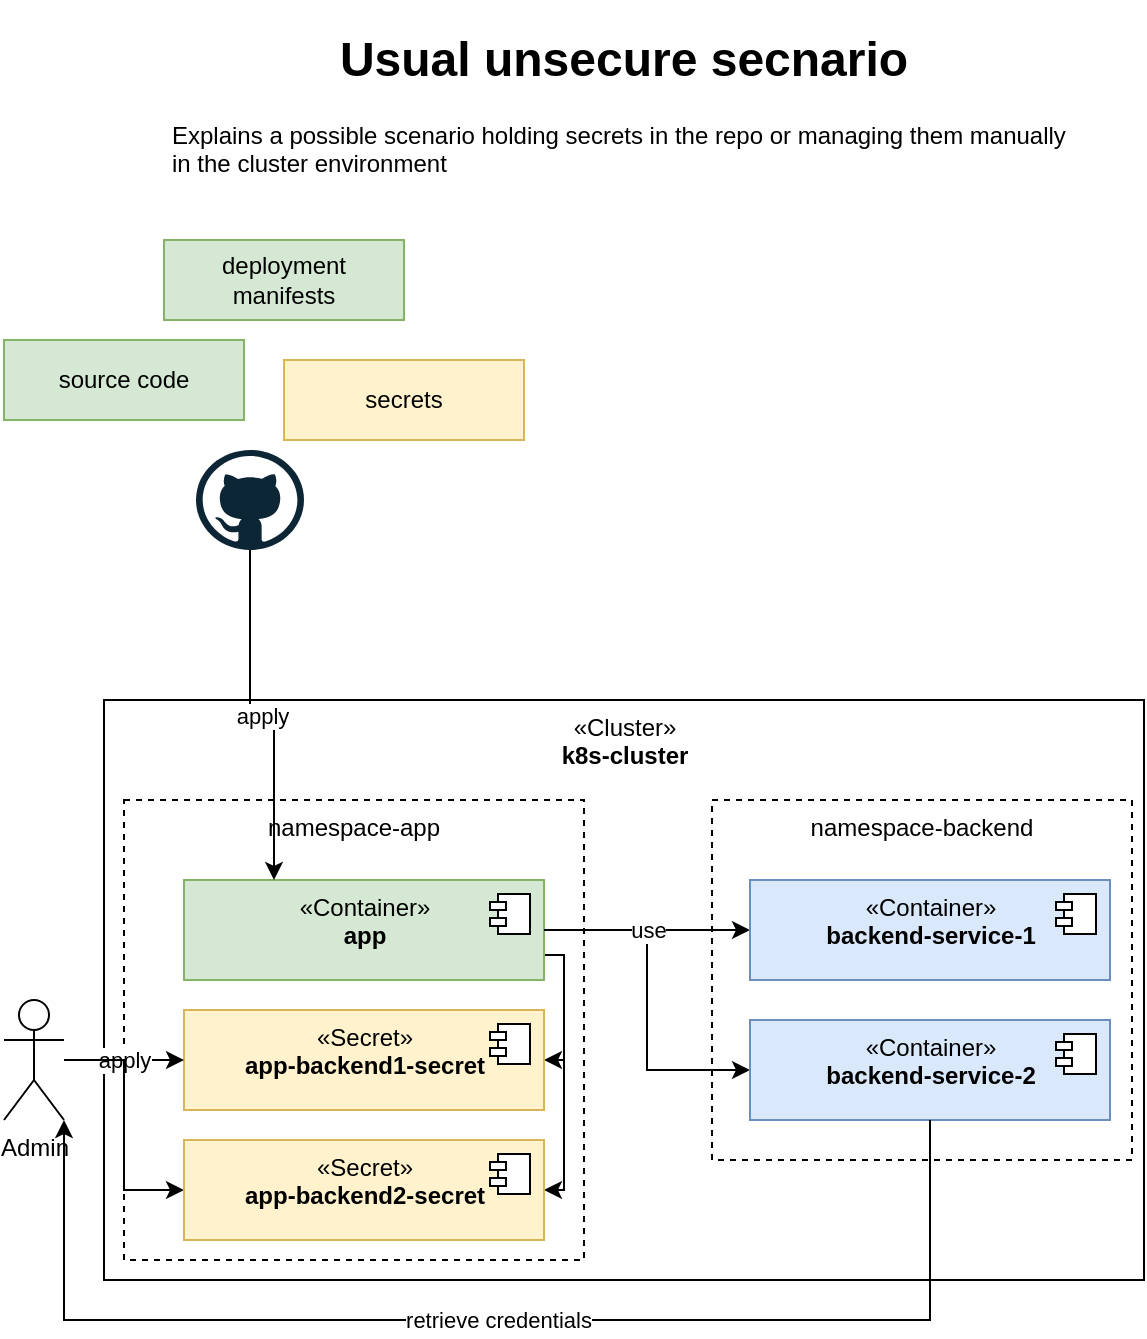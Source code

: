 <mxfile>
    <diagram name="Scenario" id="TrXNVHQcGCQbUCI34hIc">
        <mxGraphModel dx="925" dy="643" grid="1" gridSize="10" guides="1" tooltips="1" connect="1" arrows="1" fold="1" page="1" pageScale="1" pageWidth="827" pageHeight="1169" background="#ffffff" math="0" shadow="0">
            <root>
                <mxCell id="WMJYkIrjrNEHiskqsc-W-0"/>
                <mxCell id="WMJYkIrjrNEHiskqsc-W-1" parent="WMJYkIrjrNEHiskqsc-W-0"/>
                <mxCell id="WMJYkIrjrNEHiskqsc-W-2" value="«Cluster»&lt;br&gt;&lt;b&gt;k8s-cluster&lt;/b&gt;" style="html=1;verticalAlign=top;align=center;" vertex="1" parent="WMJYkIrjrNEHiskqsc-W-1">
                    <mxGeometry x="130" y="440" width="520" height="290" as="geometry"/>
                </mxCell>
                <mxCell id="WMJYkIrjrNEHiskqsc-W-3" value="namespace-backend" style="rounded=0;whiteSpace=wrap;html=1;verticalAlign=top;dashed=1;" vertex="1" parent="WMJYkIrjrNEHiskqsc-W-1">
                    <mxGeometry x="434" y="490" width="210" height="180" as="geometry"/>
                </mxCell>
                <mxCell id="WMJYkIrjrNEHiskqsc-W-4" value="namespace-app" style="rounded=0;whiteSpace=wrap;html=1;verticalAlign=top;dashed=1;" vertex="1" parent="WMJYkIrjrNEHiskqsc-W-1">
                    <mxGeometry x="140" y="490" width="230" height="230" as="geometry"/>
                </mxCell>
                <mxCell id="WMJYkIrjrNEHiskqsc-W-5" style="edgeStyle=orthogonalEdgeStyle;rounded=0;orthogonalLoop=1;jettySize=auto;html=1;entryX=1;entryY=0.5;entryDx=0;entryDy=0;exitX=1;exitY=0.75;exitDx=0;exitDy=0;" edge="1" parent="WMJYkIrjrNEHiskqsc-W-1" source="WMJYkIrjrNEHiskqsc-W-6" target="WMJYkIrjrNEHiskqsc-W-8">
                    <mxGeometry relative="1" as="geometry">
                        <Array as="points">
                            <mxPoint x="360" y="568"/>
                            <mxPoint x="360" y="620"/>
                        </Array>
                    </mxGeometry>
                </mxCell>
                <mxCell id="0EU5mmyib36qL-nKB40D-5" style="edgeStyle=orthogonalEdgeStyle;rounded=0;html=1;entryX=0;entryY=0.5;entryDx=0;entryDy=0;startArrow=none;startFill=0;endArrow=classic;endFill=1;" edge="1" parent="WMJYkIrjrNEHiskqsc-W-1" source="WMJYkIrjrNEHiskqsc-W-6" target="WMJYkIrjrNEHiskqsc-W-16">
                    <mxGeometry relative="1" as="geometry"/>
                </mxCell>
                <mxCell id="0EU5mmyib36qL-nKB40D-9" style="edgeStyle=orthogonalEdgeStyle;rounded=0;html=1;entryX=1;entryY=0.5;entryDx=0;entryDy=0;startArrow=none;startFill=0;endArrow=classic;endFill=1;exitX=1;exitY=0.75;exitDx=0;exitDy=0;" edge="1" parent="WMJYkIrjrNEHiskqsc-W-1" source="WMJYkIrjrNEHiskqsc-W-6" target="0EU5mmyib36qL-nKB40D-6">
                    <mxGeometry relative="1" as="geometry"/>
                </mxCell>
                <mxCell id="WMJYkIrjrNEHiskqsc-W-6" value="«Container»&lt;br&gt;&lt;b&gt;app&lt;/b&gt;" style="html=1;dropTarget=0;align=center;verticalAlign=top;fillColor=#d5e8d4;strokeColor=#82b366;" vertex="1" parent="WMJYkIrjrNEHiskqsc-W-1">
                    <mxGeometry x="170" y="530" width="180" height="50" as="geometry"/>
                </mxCell>
                <mxCell id="WMJYkIrjrNEHiskqsc-W-7" value="" style="shape=module;jettyWidth=8;jettyHeight=4;" vertex="1" parent="WMJYkIrjrNEHiskqsc-W-6">
                    <mxGeometry x="1" width="20" height="20" relative="1" as="geometry">
                        <mxPoint x="-27" y="7" as="offset"/>
                    </mxGeometry>
                </mxCell>
                <mxCell id="WMJYkIrjrNEHiskqsc-W-8" value="«Secret»&lt;br&gt;&lt;b&gt;app-backend1-secret&lt;/b&gt;" style="html=1;dropTarget=0;align=center;verticalAlign=top;fillColor=#fff2cc;strokeColor=#d6b656;" vertex="1" parent="WMJYkIrjrNEHiskqsc-W-1">
                    <mxGeometry x="170" y="595" width="180" height="50" as="geometry"/>
                </mxCell>
                <mxCell id="WMJYkIrjrNEHiskqsc-W-9" value="" style="shape=module;jettyWidth=8;jettyHeight=4;" vertex="1" parent="WMJYkIrjrNEHiskqsc-W-8">
                    <mxGeometry x="1" width="20" height="20" relative="1" as="geometry">
                        <mxPoint x="-27" y="7" as="offset"/>
                    </mxGeometry>
                </mxCell>
                <mxCell id="WMJYkIrjrNEHiskqsc-W-10" value="&lt;h1&gt;Usual unsecure secnario&lt;/h1&gt;&lt;p style=&quot;text-align: left&quot;&gt;Explains a possible scenario holding secrets in the repo or managing them manually in the cluster environment&lt;/p&gt;" style="text;html=1;strokeColor=none;fillColor=none;spacing=5;spacingTop=-20;whiteSpace=wrap;overflow=hidden;rounded=0;align=center;verticalAlign=top;" vertex="1" parent="WMJYkIrjrNEHiskqsc-W-1">
                    <mxGeometry x="160" y="100" width="460" height="90" as="geometry"/>
                </mxCell>
                <mxCell id="WMJYkIrjrNEHiskqsc-W-12" value="use" style="edgeStyle=none;html=1;entryX=1;entryY=0.5;entryDx=0;entryDy=0;startArrow=classic;startFill=1;endArrow=none;endFill=0;" edge="1" parent="WMJYkIrjrNEHiskqsc-W-1" source="WMJYkIrjrNEHiskqsc-W-14" target="WMJYkIrjrNEHiskqsc-W-6">
                    <mxGeometry relative="1" as="geometry"/>
                </mxCell>
                <mxCell id="WMJYkIrjrNEHiskqsc-W-14" value="«Container»&lt;br&gt;&lt;b&gt;backend-service-1&lt;/b&gt;" style="html=1;dropTarget=0;align=center;verticalAlign=top;fillColor=#dae8fc;strokeColor=#6c8ebf;" vertex="1" parent="WMJYkIrjrNEHiskqsc-W-1">
                    <mxGeometry x="453" y="530" width="180" height="50" as="geometry"/>
                </mxCell>
                <mxCell id="WMJYkIrjrNEHiskqsc-W-15" value="" style="shape=module;jettyWidth=8;jettyHeight=4;" vertex="1" parent="WMJYkIrjrNEHiskqsc-W-14">
                    <mxGeometry x="1" width="20" height="20" relative="1" as="geometry">
                        <mxPoint x="-27" y="7" as="offset"/>
                    </mxGeometry>
                </mxCell>
                <mxCell id="WMJYkIrjrNEHiskqsc-W-16" value="«Container»&lt;br&gt;&lt;b&gt;backend-service-2&lt;/b&gt;" style="html=1;dropTarget=0;align=center;verticalAlign=top;fillColor=#dae8fc;strokeColor=#6c8ebf;" vertex="1" parent="WMJYkIrjrNEHiskqsc-W-1">
                    <mxGeometry x="453" y="600" width="180" height="50" as="geometry"/>
                </mxCell>
                <mxCell id="WMJYkIrjrNEHiskqsc-W-17" value="" style="shape=module;jettyWidth=8;jettyHeight=4;" vertex="1" parent="WMJYkIrjrNEHiskqsc-W-16">
                    <mxGeometry x="1" width="20" height="20" relative="1" as="geometry">
                        <mxPoint x="-27" y="7" as="offset"/>
                    </mxGeometry>
                </mxCell>
                <mxCell id="WMJYkIrjrNEHiskqsc-W-18" value="apply" style="edgeStyle=orthogonalEdgeStyle;rounded=0;html=1;entryX=0.25;entryY=0;entryDx=0;entryDy=0;startArrow=none;startFill=0;endArrow=classic;endFill=1;" edge="1" parent="WMJYkIrjrNEHiskqsc-W-1" source="WMJYkIrjrNEHiskqsc-W-19" target="WMJYkIrjrNEHiskqsc-W-6">
                    <mxGeometry relative="1" as="geometry"/>
                </mxCell>
                <mxCell id="WMJYkIrjrNEHiskqsc-W-19" value="" style="dashed=0;outlineConnect=0;html=1;align=center;labelPosition=center;verticalLabelPosition=bottom;verticalAlign=top;shape=mxgraph.weblogos.github" vertex="1" parent="WMJYkIrjrNEHiskqsc-W-1">
                    <mxGeometry x="176" y="315" width="54" height="50" as="geometry"/>
                </mxCell>
                <mxCell id="0EU5mmyib36qL-nKB40D-0" value="source code" style="rounded=0;whiteSpace=wrap;html=1;verticalAlign=middle;fillColor=#d5e8d4;strokeColor=#82b366;" vertex="1" parent="WMJYkIrjrNEHiskqsc-W-1">
                    <mxGeometry x="80" y="260" width="120" height="40" as="geometry"/>
                </mxCell>
                <mxCell id="0EU5mmyib36qL-nKB40D-1" value="deployment &lt;br&gt;manifests" style="rounded=0;whiteSpace=wrap;html=1;verticalAlign=middle;fillColor=#d5e8d4;strokeColor=#82b366;" vertex="1" parent="WMJYkIrjrNEHiskqsc-W-1">
                    <mxGeometry x="160" y="210" width="120" height="40" as="geometry"/>
                </mxCell>
                <mxCell id="0EU5mmyib36qL-nKB40D-2" value="secrets" style="rounded=0;whiteSpace=wrap;html=1;verticalAlign=middle;fillColor=#fff2cc;strokeColor=#d6b656;" vertex="1" parent="WMJYkIrjrNEHiskqsc-W-1">
                    <mxGeometry x="220" y="270" width="120" height="40" as="geometry"/>
                </mxCell>
                <mxCell id="0EU5mmyib36qL-nKB40D-4" value="apply" style="edgeStyle=orthogonalEdgeStyle;rounded=0;html=1;entryX=0;entryY=0.5;entryDx=0;entryDy=0;startArrow=none;startFill=0;endArrow=classic;endFill=1;" edge="1" parent="WMJYkIrjrNEHiskqsc-W-1" source="0EU5mmyib36qL-nKB40D-3" target="WMJYkIrjrNEHiskqsc-W-8">
                    <mxGeometry relative="1" as="geometry"/>
                </mxCell>
                <mxCell id="0EU5mmyib36qL-nKB40D-10" style="edgeStyle=orthogonalEdgeStyle;rounded=0;html=1;entryX=0;entryY=0.5;entryDx=0;entryDy=0;startArrow=none;startFill=0;endArrow=classic;endFill=1;" edge="1" parent="WMJYkIrjrNEHiskqsc-W-1" source="0EU5mmyib36qL-nKB40D-3" target="0EU5mmyib36qL-nKB40D-6">
                    <mxGeometry relative="1" as="geometry"/>
                </mxCell>
                <mxCell id="0EU5mmyib36qL-nKB40D-11" value="retrieve credentials" style="edgeStyle=orthogonalEdgeStyle;rounded=0;html=1;startArrow=classic;startFill=1;endArrow=none;endFill=0;exitX=1;exitY=1;exitDx=0;exitDy=0;exitPerimeter=0;" edge="1" parent="WMJYkIrjrNEHiskqsc-W-1" source="0EU5mmyib36qL-nKB40D-3" target="WMJYkIrjrNEHiskqsc-W-16">
                    <mxGeometry relative="1" as="geometry">
                        <Array as="points">
                            <mxPoint x="110" y="750"/>
                            <mxPoint x="543" y="750"/>
                        </Array>
                    </mxGeometry>
                </mxCell>
                <mxCell id="0EU5mmyib36qL-nKB40D-3" value="Admin" style="shape=umlActor;verticalLabelPosition=bottom;verticalAlign=top;html=1;outlineConnect=0;" vertex="1" parent="WMJYkIrjrNEHiskqsc-W-1">
                    <mxGeometry x="80" y="590" width="30" height="60" as="geometry"/>
                </mxCell>
                <mxCell id="0EU5mmyib36qL-nKB40D-6" value="«Secret»&lt;br&gt;&lt;b&gt;app-backend2-secret&lt;/b&gt;" style="html=1;dropTarget=0;align=center;verticalAlign=top;fillColor=#fff2cc;strokeColor=#d6b656;" vertex="1" parent="WMJYkIrjrNEHiskqsc-W-1">
                    <mxGeometry x="170" y="660" width="180" height="50" as="geometry"/>
                </mxCell>
                <mxCell id="0EU5mmyib36qL-nKB40D-7" value="" style="shape=module;jettyWidth=8;jettyHeight=4;" vertex="1" parent="0EU5mmyib36qL-nKB40D-6">
                    <mxGeometry x="1" width="20" height="20" relative="1" as="geometry">
                        <mxPoint x="-27" y="7" as="offset"/>
                    </mxGeometry>
                </mxCell>
            </root>
        </mxGraphModel>
    </diagram>
    <diagram id="7khRkoJL9ZmB7vp-XEsN" name="SealedSecret">
        <mxGraphModel dx="1078" dy="643" grid="1" gridSize="10" guides="1" tooltips="1" connect="1" arrows="1" fold="1" page="1" pageScale="1" pageWidth="827" pageHeight="1169" background="#ffffff" math="0" shadow="0">
            <root>
                <mxCell id="R1v6rwjzWVg1E_X9t45L-0"/>
                <mxCell id="R1v6rwjzWVg1E_X9t45L-1" parent="R1v6rwjzWVg1E_X9t45L-0"/>
                <mxCell id="Xn1WfLhxcYn05T5Cjff7-0" value="«Cluster»&lt;br&gt;&lt;b&gt;k8s-cluster&lt;/b&gt;" style="html=1;verticalAlign=top;align=center;" vertex="1" parent="R1v6rwjzWVg1E_X9t45L-1">
                    <mxGeometry x="130" y="440" width="520" height="240" as="geometry"/>
                </mxCell>
                <mxCell id="g2TOia-gIYeZ0F2eE6p9-6" value="kube-system" style="rounded=0;whiteSpace=wrap;html=1;verticalAlign=top;dashed=1;" vertex="1" parent="R1v6rwjzWVg1E_X9t45L-1">
                    <mxGeometry x="434" y="490" width="210" height="180" as="geometry"/>
                </mxCell>
                <mxCell id="g2TOia-gIYeZ0F2eE6p9-5" value="namespace-app" style="rounded=0;whiteSpace=wrap;html=1;verticalAlign=top;dashed=1;" vertex="1" parent="R1v6rwjzWVg1E_X9t45L-1">
                    <mxGeometry x="140" y="490" width="210" height="180" as="geometry"/>
                </mxCell>
                <mxCell id="Xn1WfLhxcYn05T5Cjff7-1" style="edgeStyle=orthogonalEdgeStyle;rounded=0;orthogonalLoop=1;jettySize=auto;html=1;entryX=0.5;entryY=0;entryDx=0;entryDy=0;" edge="1" parent="R1v6rwjzWVg1E_X9t45L-1" source="Xn1WfLhxcYn05T5Cjff7-4" target="Xn1WfLhxcYn05T5Cjff7-6">
                    <mxGeometry relative="1" as="geometry"/>
                </mxCell>
                <mxCell id="Xn1WfLhxcYn05T5Cjff7-4" value="«SealedSecrets»&lt;br&gt;&lt;b&gt;app-secret&lt;/b&gt;" style="html=1;dropTarget=0;align=center;verticalAlign=top;fillColor=#d5e8d4;strokeColor=#82b366;" vertex="1" parent="R1v6rwjzWVg1E_X9t45L-1">
                    <mxGeometry x="149" y="530" width="180" height="50" as="geometry"/>
                </mxCell>
                <mxCell id="Xn1WfLhxcYn05T5Cjff7-5" value="" style="shape=module;jettyWidth=8;jettyHeight=4;" vertex="1" parent="Xn1WfLhxcYn05T5Cjff7-4">
                    <mxGeometry x="1" width="20" height="20" relative="1" as="geometry">
                        <mxPoint x="-27" y="7" as="offset"/>
                    </mxGeometry>
                </mxCell>
                <mxCell id="Xn1WfLhxcYn05T5Cjff7-6" value="«Secret»&lt;br&gt;&lt;b&gt;app-secret&lt;/b&gt;" style="html=1;dropTarget=0;align=center;verticalAlign=top;fillColor=#fff2cc;strokeColor=#d6b656;" vertex="1" parent="R1v6rwjzWVg1E_X9t45L-1">
                    <mxGeometry x="149" y="600" width="180" height="50" as="geometry"/>
                </mxCell>
                <mxCell id="Xn1WfLhxcYn05T5Cjff7-7" value="" style="shape=module;jettyWidth=8;jettyHeight=4;" vertex="1" parent="Xn1WfLhxcYn05T5Cjff7-6">
                    <mxGeometry x="1" width="20" height="20" relative="1" as="geometry">
                        <mxPoint x="-27" y="7" as="offset"/>
                    </mxGeometry>
                </mxCell>
                <mxCell id="Xn1WfLhxcYn05T5Cjff7-11" value="&lt;h1&gt;Bitnami SealedSecrets View&lt;/h1&gt;&lt;p style=&quot;text-align: left&quot;&gt;Explains the main components and interaction flow of SealedSecrets in a Kubernetes cluster&lt;/p&gt;" style="text;html=1;strokeColor=none;fillColor=none;spacing=5;spacingTop=-20;whiteSpace=wrap;overflow=hidden;rounded=0;align=center;verticalAlign=top;" vertex="1" parent="R1v6rwjzWVg1E_X9t45L-1">
                    <mxGeometry x="160" y="100" width="460" height="90" as="geometry"/>
                </mxCell>
                <mxCell id="g2TOia-gIYeZ0F2eE6p9-2" value="" style="edgeStyle=none;html=1;" edge="1" parent="R1v6rwjzWVg1E_X9t45L-1" source="Xn1WfLhxcYn05T5Cjff7-12" target="g2TOia-gIYeZ0F2eE6p9-0">
                    <mxGeometry relative="1" as="geometry"/>
                </mxCell>
                <mxCell id="g2TOia-gIYeZ0F2eE6p9-3" value="4. watch" style="edgeStyle=none;html=1;entryX=1;entryY=0.5;entryDx=0;entryDy=0;" edge="1" parent="R1v6rwjzWVg1E_X9t45L-1" source="Xn1WfLhxcYn05T5Cjff7-12" target="Xn1WfLhxcYn05T5Cjff7-4">
                    <mxGeometry relative="1" as="geometry"/>
                </mxCell>
                <mxCell id="g2TOia-gIYeZ0F2eE6p9-4" value="5. decrypt &amp;amp; create" style="edgeStyle=orthogonalEdgeStyle;html=1;entryX=1;entryY=0.5;entryDx=0;entryDy=0;rounded=0;exitX=0;exitY=0.75;exitDx=0;exitDy=0;" edge="1" parent="R1v6rwjzWVg1E_X9t45L-1" source="Xn1WfLhxcYn05T5Cjff7-12" target="Xn1WfLhxcYn05T5Cjff7-6">
                    <mxGeometry relative="1" as="geometry"/>
                </mxCell>
                <mxCell id="Xn1WfLhxcYn05T5Cjff7-12" value="«Container»&lt;br&gt;&lt;b&gt;sealedsecrets-controller&lt;/b&gt;" style="html=1;dropTarget=0;align=center;verticalAlign=top;fillColor=#dae8fc;strokeColor=#6c8ebf;" vertex="1" parent="R1v6rwjzWVg1E_X9t45L-1">
                    <mxGeometry x="453" y="530" width="180" height="50" as="geometry"/>
                </mxCell>
                <mxCell id="Xn1WfLhxcYn05T5Cjff7-13" value="" style="shape=module;jettyWidth=8;jettyHeight=4;" vertex="1" parent="Xn1WfLhxcYn05T5Cjff7-12">
                    <mxGeometry x="1" width="20" height="20" relative="1" as="geometry">
                        <mxPoint x="-27" y="7" as="offset"/>
                    </mxGeometry>
                </mxCell>
                <mxCell id="g2TOia-gIYeZ0F2eE6p9-0" value="«Secret»&lt;br&gt;&lt;b&gt;sealedsecrets-keys&lt;/b&gt;" style="html=1;dropTarget=0;align=center;verticalAlign=top;fillColor=#dae8fc;strokeColor=#6c8ebf;" vertex="1" parent="R1v6rwjzWVg1E_X9t45L-1">
                    <mxGeometry x="453" y="600" width="180" height="50" as="geometry"/>
                </mxCell>
                <mxCell id="g2TOia-gIYeZ0F2eE6p9-1" value="" style="shape=module;jettyWidth=8;jettyHeight=4;" vertex="1" parent="g2TOia-gIYeZ0F2eE6p9-0">
                    <mxGeometry x="1" width="20" height="20" relative="1" as="geometry">
                        <mxPoint x="-27" y="7" as="offset"/>
                    </mxGeometry>
                </mxCell>
                <mxCell id="g2TOia-gIYeZ0F2eE6p9-8" value="3. apply" style="edgeStyle=orthogonalEdgeStyle;rounded=0;html=1;entryX=0.25;entryY=0;entryDx=0;entryDy=0;startArrow=none;startFill=0;endArrow=classic;endFill=1;" edge="1" parent="R1v6rwjzWVg1E_X9t45L-1" source="g2TOia-gIYeZ0F2eE6p9-7" target="Xn1WfLhxcYn05T5Cjff7-4">
                    <mxGeometry relative="1" as="geometry"/>
                </mxCell>
                <mxCell id="g2TOia-gIYeZ0F2eE6p9-7" value="" style="dashed=0;outlineConnect=0;html=1;align=center;labelPosition=center;verticalLabelPosition=bottom;verticalAlign=top;shape=mxgraph.weblogos.github" vertex="1" parent="R1v6rwjzWVg1E_X9t45L-1">
                    <mxGeometry x="170" y="270" width="54" height="50" as="geometry"/>
                </mxCell>
                <mxCell id="g2TOia-gIYeZ0F2eE6p9-12" value="1. create &amp;amp; encrypt" style="edgeStyle=orthogonalEdgeStyle;rounded=0;html=1;entryX=0.25;entryY=0;entryDx=0;entryDy=0;startArrow=none;startFill=0;endArrow=classic;endFill=1;exitX=0.75;exitY=1;exitDx=0;exitDy=0;" edge="1" parent="R1v6rwjzWVg1E_X9t45L-1" source="g2TOia-gIYeZ0F2eE6p9-10" target="Xn1WfLhxcYn05T5Cjff7-12">
                    <mxGeometry relative="1" as="geometry"/>
                </mxCell>
                <mxCell id="g2TOia-gIYeZ0F2eE6p9-13" value="2. store" style="edgeStyle=orthogonalEdgeStyle;rounded=0;html=1;startArrow=none;startFill=0;endArrow=classic;endFill=1;" edge="1" parent="R1v6rwjzWVg1E_X9t45L-1" source="g2TOia-gIYeZ0F2eE6p9-10" target="g2TOia-gIYeZ0F2eE6p9-7">
                    <mxGeometry relative="1" as="geometry"/>
                </mxCell>
                <mxCell id="g2TOia-gIYeZ0F2eE6p9-10" value="«SealedSecrets»&lt;br&gt;&lt;b&gt;app-secret&lt;/b&gt;" style="html=1;dropTarget=0;align=center;verticalAlign=top;fillColor=#d5e8d4;strokeColor=#82b366;" vertex="1" parent="R1v6rwjzWVg1E_X9t45L-1">
                    <mxGeometry x="363" y="280" width="180" height="50" as="geometry"/>
                </mxCell>
                <mxCell id="g2TOia-gIYeZ0F2eE6p9-11" value="" style="shape=module;jettyWidth=8;jettyHeight=4;" vertex="1" parent="g2TOia-gIYeZ0F2eE6p9-10">
                    <mxGeometry x="1" width="20" height="20" relative="1" as="geometry">
                        <mxPoint x="-27" y="7" as="offset"/>
                    </mxGeometry>
                </mxCell>
            </root>
        </mxGraphModel>
    </diagram>
    <diagram id="l8MvcHWF-zqDhp3z0RwE" name="IBM_Secrets_Manager">
        <mxGraphModel dx="1078" dy="643" grid="1" gridSize="10" guides="1" tooltips="1" connect="1" arrows="1" fold="1" page="1" pageScale="1" pageWidth="827" pageHeight="1169" background="#ffffff" math="0" shadow="0">
            <root>
                <mxCell id="VWz3pjbutTLdUSyYRqbr-0"/>
                <mxCell id="VWz3pjbutTLdUSyYRqbr-1" parent="VWz3pjbutTLdUSyYRqbr-0"/>
                <mxCell id="ba0VEkGqpyLUnAD_H8NB-0" value="«Cluster»&lt;br&gt;&lt;b&gt;k8s-cluster&lt;/b&gt;" style="html=1;verticalAlign=top;align=center;" parent="VWz3pjbutTLdUSyYRqbr-1" vertex="1">
                    <mxGeometry x="130" y="440" width="490" height="240" as="geometry"/>
                </mxCell>
                <mxCell id="92RGoLxL6lh5Ix3lvKFG-4" style="edgeStyle=orthogonalEdgeStyle;rounded=0;orthogonalLoop=1;jettySize=auto;html=1;" parent="VWz3pjbutTLdUSyYRqbr-1" source="ba0VEkGqpyLUnAD_H8NB-7" target="92RGoLxL6lh5Ix3lvKFG-0" edge="1">
                    <mxGeometry relative="1" as="geometry"/>
                </mxCell>
                <mxCell id="ba0VEkGqpyLUnAD_H8NB-7" value="«ExternalSecret»&lt;br&gt;&lt;b&gt;secret-manifest&lt;/b&gt;" style="html=1;dropTarget=0;align=center;verticalAlign=top;fillColor=#f5f5f5;strokeColor=#666666;fontColor=#333333;" parent="VWz3pjbutTLdUSyYRqbr-1" vertex="1">
                    <mxGeometry x="150" y="610" width="180" height="50" as="geometry"/>
                </mxCell>
                <mxCell id="ba0VEkGqpyLUnAD_H8NB-8" value="" style="shape=module;jettyWidth=8;jettyHeight=4;" parent="ba0VEkGqpyLUnAD_H8NB-7" vertex="1">
                    <mxGeometry x="1" width="20" height="20" relative="1" as="geometry">
                        <mxPoint x="-27" y="7" as="offset"/>
                    </mxGeometry>
                </mxCell>
                <mxCell id="ba0VEkGqpyLUnAD_H8NB-16" value="«Service»&lt;br&gt;&lt;b&gt;ibm-secrets-manager&lt;/b&gt;" style="html=1;verticalAlign=top;align=center;fillColor=#f5f5f5;strokeColor=#666666;fontColor=#333333;" parent="VWz3pjbutTLdUSyYRqbr-1" vertex="1">
                    <mxGeometry x="130" y="225" width="490" height="60" as="geometry"/>
                </mxCell>
                <mxCell id="ba0VEkGqpyLUnAD_H8NB-19" value="&lt;h1&gt;IBM Secrets Manager with plugin&lt;/h1&gt;&lt;p style=&quot;text-align: left&quot;&gt;Explains the main components and interaction flow of IBM Secrets Manager with the kubernetes-external-secrets plugin to retrieve and expose secrets&lt;/p&gt;" style="text;html=1;strokeColor=none;fillColor=none;spacing=5;spacingTop=-20;whiteSpace=wrap;overflow=hidden;rounded=0;align=center;verticalAlign=top;" parent="VWz3pjbutTLdUSyYRqbr-1" vertex="1">
                    <mxGeometry x="160" y="100" width="460" height="90" as="geometry"/>
                </mxCell>
                <mxCell id="92RGoLxL6lh5Ix3lvKFG-0" value="«Container»&lt;br&gt;&lt;b&gt;master api&lt;/b&gt;" style="html=1;dropTarget=0;align=center;verticalAlign=top;fillColor=#dae8fc;strokeColor=#6c8ebf;" parent="VWz3pjbutTLdUSyYRqbr-1" vertex="1">
                    <mxGeometry x="417" y="610" width="180" height="50" as="geometry"/>
                </mxCell>
                <mxCell id="92RGoLxL6lh5Ix3lvKFG-1" value="" style="shape=module;jettyWidth=8;jettyHeight=4;" parent="92RGoLxL6lh5Ix3lvKFG-0" vertex="1">
                    <mxGeometry x="1" width="20" height="20" relative="1" as="geometry">
                        <mxPoint x="-27" y="7" as="offset"/>
                    </mxGeometry>
                </mxCell>
                <mxCell id="92RGoLxL6lh5Ix3lvKFG-5" value="1. Retrieve ExternalSecret objects" style="edgeStyle=orthogonalEdgeStyle;rounded=0;orthogonalLoop=1;jettySize=auto;html=1;entryX=0.5;entryY=0;entryDx=0;entryDy=0;" parent="VWz3pjbutTLdUSyYRqbr-1" source="92RGoLxL6lh5Ix3lvKFG-2" target="92RGoLxL6lh5Ix3lvKFG-0" edge="1">
                    <mxGeometry relative="1" as="geometry"/>
                </mxCell>
                <mxCell id="92RGoLxL6lh5Ix3lvKFG-7" value="2. Fetch Secret (guid, API Key)" style="edgeStyle=orthogonalEdgeStyle;rounded=0;orthogonalLoop=1;jettySize=auto;html=1;" parent="VWz3pjbutTLdUSyYRqbr-1" edge="1">
                    <mxGeometry relative="1" as="geometry">
                        <mxPoint x="507" y="488" as="sourcePoint"/>
                        <mxPoint x="507" y="285" as="targetPoint"/>
                    </mxGeometry>
                </mxCell>
                <mxCell id="92RGoLxL6lh5Ix3lvKFG-10" value="3. Generate /&amp;nbsp;&lt;br&gt;Update" style="edgeStyle=orthogonalEdgeStyle;rounded=0;orthogonalLoop=1;jettySize=auto;html=1;" parent="VWz3pjbutTLdUSyYRqbr-1" source="92RGoLxL6lh5Ix3lvKFG-2" target="92RGoLxL6lh5Ix3lvKFG-8" edge="1">
                    <mxGeometry relative="1" as="geometry"/>
                </mxCell>
                <mxCell id="92RGoLxL6lh5Ix3lvKFG-2" value="«Container»&lt;br&gt;&lt;b style=&quot;color: rgb(51 , 51 , 51)&quot;&gt;kubernetes-external-secret&lt;/b&gt;" style="html=1;dropTarget=0;align=center;verticalAlign=top;fillColor=#dae8fc;strokeColor=#6c8ebf;" parent="VWz3pjbutTLdUSyYRqbr-1" vertex="1">
                    <mxGeometry x="417" y="490" width="180" height="50" as="geometry"/>
                </mxCell>
                <mxCell id="92RGoLxL6lh5Ix3lvKFG-3" value="" style="shape=module;jettyWidth=8;jettyHeight=4;" parent="92RGoLxL6lh5Ix3lvKFG-2" vertex="1">
                    <mxGeometry x="1" width="20" height="20" relative="1" as="geometry">
                        <mxPoint x="-27" y="7" as="offset"/>
                    </mxGeometry>
                </mxCell>
                <mxCell id="92RGoLxL6lh5Ix3lvKFG-8" value="«Secret»&lt;br&gt;&lt;b&gt;secret-manifest&lt;/b&gt;" style="html=1;dropTarget=0;align=center;verticalAlign=top;fillColor=#f5f5f5;strokeColor=#666666;fontColor=#333333;" parent="VWz3pjbutTLdUSyYRqbr-1" vertex="1">
                    <mxGeometry x="150" y="490" width="180" height="50" as="geometry"/>
                </mxCell>
                <mxCell id="92RGoLxL6lh5Ix3lvKFG-9" value="" style="shape=module;jettyWidth=8;jettyHeight=4;" parent="92RGoLxL6lh5Ix3lvKFG-8" vertex="1">
                    <mxGeometry x="1" width="20" height="20" relative="1" as="geometry">
                        <mxPoint x="-27" y="7" as="offset"/>
                    </mxGeometry>
                </mxCell>
            </root>
        </mxGraphModel>
    </diagram>
    <diagram name="Vault_General" id="oyHYcFFsuQnOf3PUUVnq">
        <mxGraphModel dx="1078" dy="643" grid="1" gridSize="10" guides="1" tooltips="1" connect="1" arrows="1" fold="1" page="1" pageScale="1" pageWidth="827" pageHeight="1169" background="#ffffff" math="0" shadow="0">
            <root>
                <mxCell id="iv0tSl8CeNdC8rWq6K2e-0"/>
                <mxCell id="iv0tSl8CeNdC8rWq6K2e-1" parent="iv0tSl8CeNdC8rWq6K2e-0"/>
                <mxCell id="iv0tSl8CeNdC8rWq6K2e-2" value="«POD»&lt;br&gt;&lt;b&gt;Custom App&lt;/b&gt;" style="html=1;verticalAlign=top;align=center;" parent="iv0tSl8CeNdC8rWq6K2e-1" vertex="1">
                    <mxGeometry x="130" y="440" width="250" height="240" as="geometry"/>
                </mxCell>
                <mxCell id="iv0tSl8CeNdC8rWq6K2e-3" style="edgeStyle=orthogonalEdgeStyle;rounded=0;orthogonalLoop=1;jettySize=auto;html=1;entryX=0.5;entryY=0;entryDx=0;entryDy=0;" parent="iv0tSl8CeNdC8rWq6K2e-1" source="iv0tSl8CeNdC8rWq6K2e-4" target="iv0tSl8CeNdC8rWq6K2e-16" edge="1">
                    <mxGeometry relative="1" as="geometry"/>
                </mxCell>
                <mxCell id="iv0tSl8CeNdC8rWq6K2e-22" value="1. auth with &lt;br&gt;service-account &lt;br&gt;token (jwt)" style="edgeStyle=orthogonalEdgeStyle;rounded=0;orthogonalLoop=1;jettySize=auto;html=1;exitX=0.25;exitY=0;exitDx=0;exitDy=0;entryX=0.142;entryY=1.017;entryDx=0;entryDy=0;entryPerimeter=0;" parent="iv0tSl8CeNdC8rWq6K2e-1" source="iv0tSl8CeNdC8rWq6K2e-4" target="iv0tSl8CeNdC8rWq6K2e-18" edge="1">
                    <mxGeometry relative="1" as="geometry">
                        <mxPoint x="205" y="370" as="targetPoint"/>
                    </mxGeometry>
                </mxCell>
                <mxCell id="iv0tSl8CeNdC8rWq6K2e-27" value="retrieve secret &lt;br&gt;with scoped token" style="edgeStyle=orthogonalEdgeStyle;rounded=0;orthogonalLoop=1;jettySize=auto;html=1;entryX=0.523;entryY=1.033;entryDx=0;entryDy=0;entryPerimeter=0;" parent="iv0tSl8CeNdC8rWq6K2e-1" source="iv0tSl8CeNdC8rWq6K2e-4" target="iv0tSl8CeNdC8rWq6K2e-18" edge="1">
                    <mxGeometry relative="1" as="geometry">
                        <Array as="points">
                            <mxPoint x="402" y="555"/>
                        </Array>
                    </mxGeometry>
                </mxCell>
                <mxCell id="iv0tSl8CeNdC8rWq6K2e-4" value="«Container»&lt;br&gt;&lt;b&gt;App&lt;/b&gt;" style="html=1;dropTarget=0;align=center;verticalAlign=top;fillColor=#d5e8d4;strokeColor=#82b366;" parent="iv0tSl8CeNdC8rWq6K2e-1" vertex="1">
                    <mxGeometry x="160" y="530" width="180" height="50" as="geometry"/>
                </mxCell>
                <mxCell id="iv0tSl8CeNdC8rWq6K2e-5" value="" style="shape=module;jettyWidth=8;jettyHeight=4;" parent="iv0tSl8CeNdC8rWq6K2e-4" vertex="1">
                    <mxGeometry x="1" width="20" height="20" relative="1" as="geometry">
                        <mxPoint x="-27" y="7" as="offset"/>
                    </mxGeometry>
                </mxCell>
                <mxCell id="iv0tSl8CeNdC8rWq6K2e-16" value="«Volume»&lt;br&gt;&lt;b&gt;service-account token&lt;/b&gt;" style="html=1;dropTarget=0;align=center;verticalAlign=top;fillColor=#fff2cc;strokeColor=#d6b656;" parent="iv0tSl8CeNdC8rWq6K2e-1" vertex="1">
                    <mxGeometry x="160" y="590" width="180" height="50" as="geometry"/>
                </mxCell>
                <mxCell id="iv0tSl8CeNdC8rWq6K2e-17" value="" style="shape=module;jettyWidth=8;jettyHeight=4;" parent="iv0tSl8CeNdC8rWq6K2e-16" vertex="1">
                    <mxGeometry x="1" width="20" height="20" relative="1" as="geometry">
                        <mxPoint x="-27" y="7" as="offset"/>
                    </mxGeometry>
                </mxCell>
                <mxCell id="iv0tSl8CeNdC8rWq6K2e-25" value="2. verify token" style="edgeStyle=orthogonalEdgeStyle;rounded=0;orthogonalLoop=1;jettySize=auto;html=1;entryX=0.25;entryY=0;entryDx=0;entryDy=0;" parent="iv0tSl8CeNdC8rWq6K2e-1" source="iv0tSl8CeNdC8rWq6K2e-18" target="iv0tSl8CeNdC8rWq6K2e-23" edge="1">
                    <mxGeometry relative="1" as="geometry">
                        <Array as="points">
                            <mxPoint x="485" y="360"/>
                            <mxPoint x="485" y="360"/>
                        </Array>
                    </mxGeometry>
                </mxCell>
                <mxCell id="iv0tSl8CeNdC8rWq6K2e-26" value="3. scoped token" style="edgeStyle=orthogonalEdgeStyle;rounded=0;orthogonalLoop=1;jettySize=auto;html=1;entryX=0.75;entryY=0;entryDx=0;entryDy=0;" parent="iv0tSl8CeNdC8rWq6K2e-1" source="iv0tSl8CeNdC8rWq6K2e-18" target="iv0tSl8CeNdC8rWq6K2e-4" edge="1">
                    <mxGeometry relative="1" as="geometry">
                        <Array as="points">
                            <mxPoint x="295" y="360"/>
                            <mxPoint x="295" y="360"/>
                        </Array>
                    </mxGeometry>
                </mxCell>
                <mxCell id="iv0tSl8CeNdC8rWq6K2e-18" value="«Service»&lt;br&gt;&lt;b&gt;vault&lt;/b&gt;" style="html=1;verticalAlign=top;align=center;fillColor=#f5f5f5;strokeColor=#666666;fontColor=#333333;" parent="iv0tSl8CeNdC8rWq6K2e-1" vertex="1">
                    <mxGeometry x="130" y="230" width="520" height="60" as="geometry"/>
                </mxCell>
                <mxCell id="iv0tSl8CeNdC8rWq6K2e-21" value="&lt;h1&gt;Vault General View&lt;/h1&gt;&lt;p style=&quot;text-align: left&quot;&gt;Explains the main components and interaction flow of Vault in a Kubernetes cluster&lt;/p&gt;" style="text;html=1;strokeColor=none;fillColor=none;spacing=5;spacingTop=-20;whiteSpace=wrap;overflow=hidden;rounded=0;align=center;verticalAlign=top;" parent="iv0tSl8CeNdC8rWq6K2e-1" vertex="1">
                    <mxGeometry x="160" y="100" width="460" height="90" as="geometry"/>
                </mxCell>
                <mxCell id="iv0tSl8CeNdC8rWq6K2e-23" value="«Container»&lt;br&gt;&lt;b&gt;master api&lt;/b&gt;" style="html=1;dropTarget=0;align=center;verticalAlign=top;fillColor=#dae8fc;strokeColor=#6c8ebf;" parent="iv0tSl8CeNdC8rWq6K2e-1" vertex="1">
                    <mxGeometry x="440" y="530" width="180" height="50" as="geometry"/>
                </mxCell>
                <mxCell id="iv0tSl8CeNdC8rWq6K2e-24" value="" style="shape=module;jettyWidth=8;jettyHeight=4;" parent="iv0tSl8CeNdC8rWq6K2e-23" vertex="1">
                    <mxGeometry x="1" width="20" height="20" relative="1" as="geometry">
                        <mxPoint x="-27" y="7" as="offset"/>
                    </mxGeometry>
                </mxCell>
            </root>
        </mxGraphModel>
    </diagram>
    <diagram id="lCJDRy62HYSXFKEokKjM" name="Vault_AgentInjector">
        <mxGraphModel dx="1078" dy="643" grid="1" gridSize="10" guides="1" tooltips="1" connect="1" arrows="1" fold="1" page="1" pageScale="1" pageWidth="827" pageHeight="1169" background="#ffffff" math="0" shadow="0">
            <root>
                <mxCell id="0"/>
                <mxCell id="1" parent="0"/>
                <mxCell id="4" value="«POD»&lt;br&gt;&lt;b&gt;Custom App&lt;/b&gt;" style="html=1;verticalAlign=top;align=center;" parent="1" vertex="1">
                    <mxGeometry x="130" y="440" width="520" height="240" as="geometry"/>
                </mxCell>
                <mxCell id="N0Js5gTmuX_NDnHqY6kn-25" style="edgeStyle=orthogonalEdgeStyle;rounded=0;orthogonalLoop=1;jettySize=auto;html=1;entryX=0.5;entryY=0;entryDx=0;entryDy=0;" parent="1" source="7" target="15" edge="1">
                    <mxGeometry relative="1" as="geometry"/>
                </mxCell>
                <mxCell id="7" value="«Container»&lt;br&gt;&lt;b&gt;App&lt;/b&gt;" style="html=1;dropTarget=0;align=center;verticalAlign=top;fillColor=#d5e8d4;strokeColor=#82b366;" parent="1" vertex="1">
                    <mxGeometry x="160" y="530" width="180" height="50" as="geometry"/>
                </mxCell>
                <mxCell id="8" value="" style="shape=module;jettyWidth=8;jettyHeight=4;" parent="7" vertex="1">
                    <mxGeometry x="1" width="20" height="20" relative="1" as="geometry">
                        <mxPoint x="-27" y="7" as="offset"/>
                    </mxGeometry>
                </mxCell>
                <mxCell id="18" value="" style="edgeStyle=orthogonalEdgeStyle;rounded=0;orthogonalLoop=1;jettySize=auto;html=1;entryX=0.635;entryY=1.05;entryDx=0;entryDy=0;entryPerimeter=0;" parent="1" source="10" target="17" edge="1">
                    <mxGeometry relative="1" as="geometry"/>
                </mxCell>
                <mxCell id="19" value="3. store" style="edgeStyle=orthogonalEdgeStyle;rounded=0;orthogonalLoop=1;jettySize=auto;html=1;entryX=1;entryY=0.5;entryDx=0;entryDy=0;" parent="1" source="10" target="15" edge="1">
                    <mxGeometry relative="1" as="geometry"/>
                </mxCell>
                <mxCell id="10" value="«InitContainer»&lt;br&gt;&lt;b&gt;vault-agent&lt;/b&gt;" style="html=1;dropTarget=0;align=center;verticalAlign=top;fillColor=#f5f5f5;strokeColor=#666666;fontColor=#333333;" parent="1" vertex="1">
                    <mxGeometry x="430" y="530" width="180" height="50" as="geometry"/>
                </mxCell>
                <mxCell id="11" value="" style="shape=module;jettyWidth=8;jettyHeight=4;" parent="10" vertex="1">
                    <mxGeometry x="1" width="20" height="20" relative="1" as="geometry">
                        <mxPoint x="-27" y="7" as="offset"/>
                    </mxGeometry>
                </mxCell>
                <mxCell id="21" style="edgeStyle=orthogonalEdgeStyle;rounded=0;orthogonalLoop=1;jettySize=auto;html=1;dashed=1;" parent="1" source="12" edge="1">
                    <mxGeometry relative="1" as="geometry">
                        <mxPoint x="340" y="615" as="targetPoint"/>
                    </mxGeometry>
                </mxCell>
                <mxCell id="22" value="" style="edgeStyle=orthogonalEdgeStyle;rounded=0;orthogonalLoop=1;jettySize=auto;html=1;entryX=0.96;entryY=1;entryDx=0;entryDy=0;entryPerimeter=0;dashed=1;" parent="1" source="12" target="17" edge="1">
                    <mxGeometry relative="1" as="geometry">
                        <Array as="points">
                            <mxPoint x="629" y="615"/>
                        </Array>
                    </mxGeometry>
                </mxCell>
                <mxCell id="12" value="«SidecarContainer»&lt;br&gt;&lt;b&gt;vault-agent&lt;/b&gt;" style="html=1;dropTarget=0;align=center;verticalAlign=top;fillColor=#f5f5f5;strokeColor=#666666;fontColor=#333333;" parent="1" vertex="1">
                    <mxGeometry x="430" y="590" width="180" height="50" as="geometry"/>
                </mxCell>
                <mxCell id="13" value="" style="shape=module;jettyWidth=8;jettyHeight=4;" parent="12" vertex="1">
                    <mxGeometry x="1" width="20" height="20" relative="1" as="geometry">
                        <mxPoint x="-27" y="7" as="offset"/>
                    </mxGeometry>
                </mxCell>
                <mxCell id="20" value="0. enhance deployment with init/sidecar" style="edgeStyle=orthogonalEdgeStyle;rounded=0;orthogonalLoop=1;jettySize=auto;html=1;entryX=0.75;entryY=0;entryDx=0;entryDy=0;" parent="1" source="14" target="7" edge="1">
                    <mxGeometry relative="1" as="geometry">
                        <Array as="points">
                            <mxPoint x="295" y="490"/>
                        </Array>
                    </mxGeometry>
                </mxCell>
                <mxCell id="14" value="«POD»&lt;br&gt;&lt;b&gt;vault-agent-injector&lt;/b&gt;" style="html=1;verticalAlign=top;align=center;fillColor=#f5f5f5;strokeColor=#666666;fontColor=#333333;" parent="1" vertex="1">
                    <mxGeometry x="680" y="440" width="130" height="240" as="geometry"/>
                </mxCell>
                <mxCell id="15" value="«InMemory Volume»&lt;br&gt;&lt;b&gt;/vault/secrets/*&lt;/b&gt;" style="html=1;dropTarget=0;align=center;verticalAlign=top;fillColor=#fff2cc;strokeColor=#d6b656;" parent="1" vertex="1">
                    <mxGeometry x="160" y="590" width="180" height="50" as="geometry"/>
                </mxCell>
                <mxCell id="16" value="" style="shape=module;jettyWidth=8;jettyHeight=4;" parent="15" vertex="1">
                    <mxGeometry x="1" width="20" height="20" relative="1" as="geometry">
                        <mxPoint x="-27" y="7" as="offset"/>
                    </mxGeometry>
                </mxCell>
                <mxCell id="17" value="«Service»&lt;br&gt;&lt;b&gt;vault&lt;/b&gt;" style="html=1;verticalAlign=top;align=center;fillColor=#f5f5f5;strokeColor=#666666;fontColor=#333333;" parent="1" vertex="1">
                    <mxGeometry x="130" y="230" width="520" height="60" as="geometry"/>
                </mxCell>
                <mxCell id="23" value="&lt;div&gt;&lt;span&gt;&lt;font style=&quot;font-size: 11px&quot;&gt;handles dyn. secrets on-demand&lt;/font&gt;&lt;/span&gt;&lt;/div&gt;" style="text;html=1;strokeColor=none;fillColor=none;align=center;verticalAlign=middle;whiteSpace=wrap;rounded=0;" parent="1" vertex="1">
                    <mxGeometry x="590" y="350" width="110" height="20" as="geometry"/>
                </mxCell>
                <mxCell id="24" value="&lt;span style=&quot;font-size: 11px ; background-color: rgb(255 , 255 , 255)&quot;&gt;1. k8s auth with service account&lt;/span&gt;&lt;br style=&quot;font-size: 11px&quot;&gt;&lt;div style=&quot;font-size: 11px ; text-align: left&quot;&gt;2. retrieve secret&lt;/div&gt;" style="text;html=1;strokeColor=none;fillColor=none;align=center;verticalAlign=middle;whiteSpace=wrap;rounded=0;" parent="1" vertex="1">
                    <mxGeometry x="370" y="350" width="180" height="20" as="geometry"/>
                </mxCell>
                <mxCell id="25" value="&lt;h1&gt;Vault Agent Injector&lt;/h1&gt;&lt;p style=&quot;text-align: left&quot;&gt;Explains the main components and interaction flow of Vault Agent Injector with Vault and a custom app to retrieve and expose secrets&lt;/p&gt;" style="text;html=1;strokeColor=none;fillColor=none;spacing=5;spacingTop=-20;whiteSpace=wrap;overflow=hidden;rounded=0;align=center;verticalAlign=top;" parent="1" vertex="1">
                    <mxGeometry x="160" y="100" width="460" height="90" as="geometry"/>
                </mxCell>
            </root>
        </mxGraphModel>
    </diagram>
    <diagram name="Vault_BanzaiSecretWebhook" id="WEzW3vHnMl2_dDlFXYeS">
        <mxGraphModel dx="1078" dy="643" grid="1" gridSize="10" guides="1" tooltips="1" connect="1" arrows="1" fold="1" page="1" pageScale="1" pageWidth="827" pageHeight="1169" background="#ffffff" math="0" shadow="0">
            <root>
                <mxCell id="w7qtYsFjSHltLkMPXCbu-0"/>
                <mxCell id="w7qtYsFjSHltLkMPXCbu-1" parent="w7qtYsFjSHltLkMPXCbu-0"/>
                <mxCell id="w7qtYsFjSHltLkMPXCbu-2" value="«POD»&lt;br&gt;&lt;b&gt;Custom App&lt;/b&gt;" style="html=1;verticalAlign=top;align=center;" parent="w7qtYsFjSHltLkMPXCbu-1" vertex="1">
                    <mxGeometry x="130" y="440" width="520" height="240" as="geometry"/>
                </mxCell>
                <mxCell id="w7qtYsFjSHltLkMPXCbu-23" style="edgeStyle=orthogonalEdgeStyle;rounded=0;orthogonalLoop=1;jettySize=auto;html=1;entryX=0.5;entryY=0;entryDx=0;entryDy=0;" parent="w7qtYsFjSHltLkMPXCbu-1" source="w7qtYsFjSHltLkMPXCbu-3" target="w7qtYsFjSHltLkMPXCbu-15" edge="1">
                    <mxGeometry relative="1" as="geometry"/>
                </mxCell>
                <mxCell id="w7qtYsFjSHltLkMPXCbu-3" value="«Container»&lt;br&gt;&lt;b&gt;App&lt;/b&gt;" style="html=1;dropTarget=0;align=center;verticalAlign=top;fillColor=#d5e8d4;strokeColor=#82b366;" parent="w7qtYsFjSHltLkMPXCbu-1" vertex="1">
                    <mxGeometry x="147" y="530" width="180" height="50" as="geometry"/>
                </mxCell>
                <mxCell id="w7qtYsFjSHltLkMPXCbu-4" value="" style="shape=module;jettyWidth=8;jettyHeight=4;" parent="w7qtYsFjSHltLkMPXCbu-3" vertex="1">
                    <mxGeometry x="1" width="20" height="20" relative="1" as="geometry">
                        <mxPoint x="-27" y="7" as="offset"/>
                    </mxGeometry>
                </mxCell>
                <mxCell id="w7qtYsFjSHltLkMPXCbu-5" value="" style="edgeStyle=orthogonalEdgeStyle;rounded=0;orthogonalLoop=1;jettySize=auto;html=1;exitX=0.5;exitY=0;exitDx=0;exitDy=0;entryX=0.212;entryY=1.017;entryDx=0;entryDy=0;entryPerimeter=0;" parent="w7qtYsFjSHltLkMPXCbu-1" source="w7qtYsFjSHltLkMPXCbu-3" target="w7qtYsFjSHltLkMPXCbu-17" edge="1">
                    <mxGeometry relative="1" as="geometry">
                        <mxPoint x="250" y="290" as="targetPoint"/>
                        <Array as="points">
                            <mxPoint x="240" y="530"/>
                        </Array>
                    </mxGeometry>
                </mxCell>
                <mxCell id="w7qtYsFjSHltLkMPXCbu-6" value="1. replace process&lt;br&gt;" style="edgeStyle=orthogonalEdgeStyle;rounded=0;orthogonalLoop=1;jettySize=auto;html=1;entryX=1;entryY=0.5;entryDx=0;entryDy=0;" parent="w7qtYsFjSHltLkMPXCbu-1" source="w7qtYsFjSHltLkMPXCbu-7" target="w7qtYsFjSHltLkMPXCbu-3" edge="1">
                    <mxGeometry relative="1" as="geometry"/>
                </mxCell>
                <mxCell id="w7qtYsFjSHltLkMPXCbu-22" value="2. attach mount" style="edgeStyle=orthogonalEdgeStyle;rounded=0;orthogonalLoop=1;jettySize=auto;html=1;entryX=1;entryY=0.5;entryDx=0;entryDy=0;" parent="w7qtYsFjSHltLkMPXCbu-1" source="w7qtYsFjSHltLkMPXCbu-7" target="w7qtYsFjSHltLkMPXCbu-15" edge="1">
                    <mxGeometry relative="1" as="geometry"/>
                </mxCell>
                <mxCell id="w7qtYsFjSHltLkMPXCbu-7" value="«InitContainer»&lt;br&gt;&lt;b&gt;copy-vault-env&lt;/b&gt;" style="html=1;dropTarget=0;align=center;verticalAlign=top;fillColor=#f5f5f5;strokeColor=#666666;fontColor=#333333;" parent="w7qtYsFjSHltLkMPXCbu-1" vertex="1">
                    <mxGeometry x="442" y="530" width="180" height="50" as="geometry"/>
                </mxCell>
                <mxCell id="w7qtYsFjSHltLkMPXCbu-8" value="" style="shape=module;jettyWidth=8;jettyHeight=4;" parent="w7qtYsFjSHltLkMPXCbu-7" vertex="1">
                    <mxGeometry x="1" width="20" height="20" relative="1" as="geometry">
                        <mxPoint x="-27" y="7" as="offset"/>
                    </mxGeometry>
                </mxCell>
                <mxCell id="w7qtYsFjSHltLkMPXCbu-10" value="" style="edgeStyle=orthogonalEdgeStyle;rounded=0;orthogonalLoop=1;jettySize=auto;html=1;entryX=0.96;entryY=1;entryDx=0;entryDy=0;entryPerimeter=0;dashed=1;" parent="w7qtYsFjSHltLkMPXCbu-1" source="w7qtYsFjSHltLkMPXCbu-11" target="w7qtYsFjSHltLkMPXCbu-17" edge="1">
                    <mxGeometry relative="1" as="geometry">
                        <Array as="points">
                            <mxPoint x="629" y="615"/>
                        </Array>
                    </mxGeometry>
                </mxCell>
                <mxCell id="w7qtYsFjSHltLkMPXCbu-11" value="«SidecarContainer»&lt;br&gt;&lt;b&gt;vault-agent&lt;/b&gt;" style="html=1;dropTarget=0;align=center;verticalAlign=top;fillColor=#f5f5f5;strokeColor=#666666;fontColor=#333333;dashed=1;" parent="w7qtYsFjSHltLkMPXCbu-1" vertex="1">
                    <mxGeometry x="442" y="590" width="180" height="50" as="geometry"/>
                </mxCell>
                <mxCell id="w7qtYsFjSHltLkMPXCbu-12" value="" style="shape=module;jettyWidth=8;jettyHeight=4;" parent="w7qtYsFjSHltLkMPXCbu-11" vertex="1">
                    <mxGeometry x="1" width="20" height="20" relative="1" as="geometry">
                        <mxPoint x="-27" y="7" as="offset"/>
                    </mxGeometry>
                </mxCell>
                <mxCell id="w7qtYsFjSHltLkMPXCbu-13" value="0. enhance deployment with initContainer" style="edgeStyle=orthogonalEdgeStyle;rounded=0;orthogonalLoop=1;jettySize=auto;html=1;entryX=0.75;entryY=0;entryDx=0;entryDy=0;" parent="w7qtYsFjSHltLkMPXCbu-1" source="w7qtYsFjSHltLkMPXCbu-14" target="w7qtYsFjSHltLkMPXCbu-3" edge="1">
                    <mxGeometry relative="1" as="geometry">
                        <Array as="points">
                            <mxPoint x="282" y="490"/>
                        </Array>
                    </mxGeometry>
                </mxCell>
                <mxCell id="w7qtYsFjSHltLkMPXCbu-14" value="«Webhook»&lt;br&gt;&lt;b&gt;bank-vault&lt;/b&gt;" style="html=1;verticalAlign=top;align=center;fillColor=#f5f5f5;strokeColor=#666666;fontColor=#333333;" parent="w7qtYsFjSHltLkMPXCbu-1" vertex="1">
                    <mxGeometry x="680" y="440" width="130" height="240" as="geometry"/>
                </mxCell>
                <mxCell id="w7qtYsFjSHltLkMPXCbu-15" value="«InMemory Volume»&lt;br&gt;&lt;b&gt;/vault/*&lt;/b&gt;" style="html=1;dropTarget=0;align=center;verticalAlign=top;fillColor=#fff2cc;strokeColor=#d6b656;" parent="w7qtYsFjSHltLkMPXCbu-1" vertex="1">
                    <mxGeometry x="147" y="590" width="180" height="50" as="geometry"/>
                </mxCell>
                <mxCell id="w7qtYsFjSHltLkMPXCbu-16" value="" style="shape=module;jettyWidth=8;jettyHeight=4;" parent="w7qtYsFjSHltLkMPXCbu-15" vertex="1">
                    <mxGeometry x="1" width="20" height="20" relative="1" as="geometry">
                        <mxPoint x="-27" y="7" as="offset"/>
                    </mxGeometry>
                </mxCell>
                <mxCell id="w7qtYsFjSHltLkMPXCbu-17" value="«Service»&lt;br&gt;&lt;b&gt;vault&lt;/b&gt;" style="html=1;verticalAlign=top;align=center;fillColor=#f5f5f5;strokeColor=#666666;fontColor=#333333;" parent="w7qtYsFjSHltLkMPXCbu-1" vertex="1">
                    <mxGeometry x="130" y="230" width="520" height="60" as="geometry"/>
                </mxCell>
                <mxCell id="w7qtYsFjSHltLkMPXCbu-18" value="&lt;div&gt;&lt;span&gt;&lt;font style=&quot;font-size: 11px&quot;&gt;handles dyn. secrets on-demand&lt;/font&gt;&lt;/span&gt;&lt;/div&gt;" style="text;html=1;strokeColor=none;fillColor=none;align=center;verticalAlign=middle;whiteSpace=wrap;rounded=0;" parent="w7qtYsFjSHltLkMPXCbu-1" vertex="1">
                    <mxGeometry x="590" y="350" width="110" height="20" as="geometry"/>
                </mxCell>
                <mxCell id="w7qtYsFjSHltLkMPXCbu-19" value="&lt;span style=&quot;font-size: 11px ; background-color: rgb(255 , 255 , 255)&quot;&gt;1. k8s auth with service account&lt;/span&gt;&lt;br style=&quot;font-size: 11px&quot;&gt;&lt;div style=&quot;font-size: 11px ; text-align: left&quot;&gt;2. retrieve secret&lt;/div&gt;" style="text;html=1;strokeColor=none;fillColor=none;align=center;verticalAlign=middle;whiteSpace=wrap;rounded=0;" parent="w7qtYsFjSHltLkMPXCbu-1" vertex="1">
                    <mxGeometry x="170" y="350" width="180" height="20" as="geometry"/>
                </mxCell>
                <mxCell id="w7qtYsFjSHltLkMPXCbu-20" value="&lt;h1&gt;Banzai Secret Webhook (bank-vault)&lt;/h1&gt;&lt;p style=&quot;text-align: left&quot;&gt;Explains the main components and interaction flow of Banzai Secret Webhook with Vault and a custom app to retrieve and expose secrets&lt;/p&gt;" style="text;html=1;strokeColor=none;fillColor=none;spacing=5;spacingTop=-20;whiteSpace=wrap;overflow=hidden;rounded=0;align=center;verticalAlign=top;" parent="w7qtYsFjSHltLkMPXCbu-1" vertex="1">
                    <mxGeometry x="160" y="100" width="460" height="90" as="geometry"/>
                </mxCell>
            </root>
        </mxGraphModel>
    </diagram>
</mxfile>